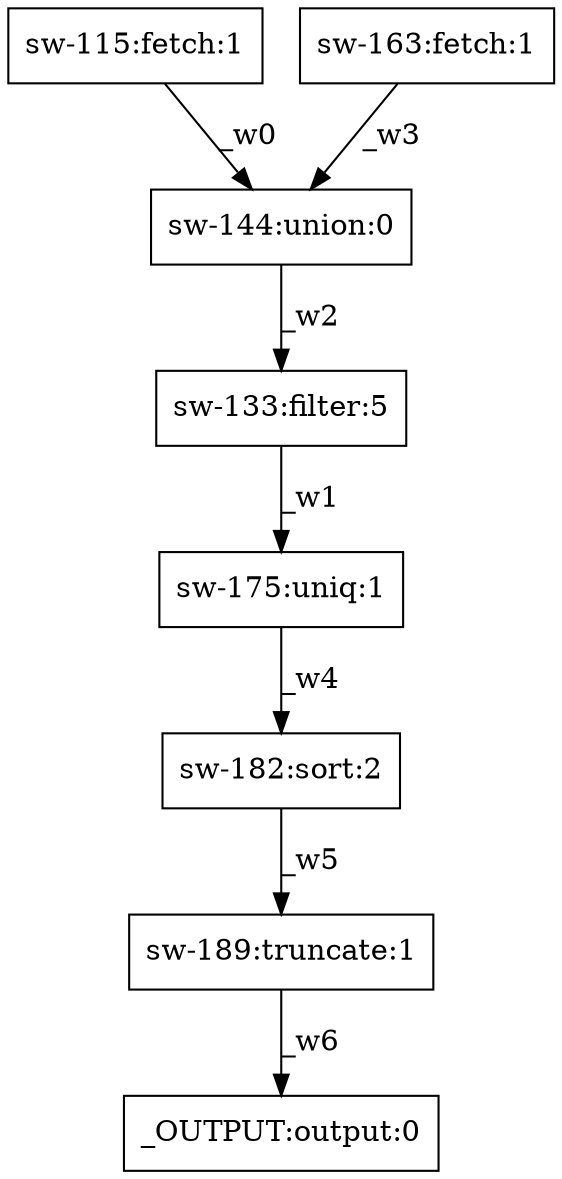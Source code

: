 digraph test1 { node [shape=box] "sw-144" [label="sw-144:union:0"];"_OUTPUT" [label="_OUTPUT:output:0"];"sw-182" [label="sw-182:sort:2"];"sw-133" [label="sw-133:filter:5"];"sw-115" [label="sw-115:fetch:1"];"sw-175" [label="sw-175:uniq:1"];"sw-189" [label="sw-189:truncate:1"];"sw-163" [label="sw-163:fetch:1"];"sw-115" -> "sw-144" [label="_w0"];"sw-133" -> "sw-175" [label="_w1"];"sw-144" -> "sw-133" [label="_w2"];"sw-163" -> "sw-144" [label="_w3"];"sw-175" -> "sw-182" [label="_w4"];"sw-182" -> "sw-189" [label="_w5"];"sw-189" -> "_OUTPUT" [label="_w6"];}